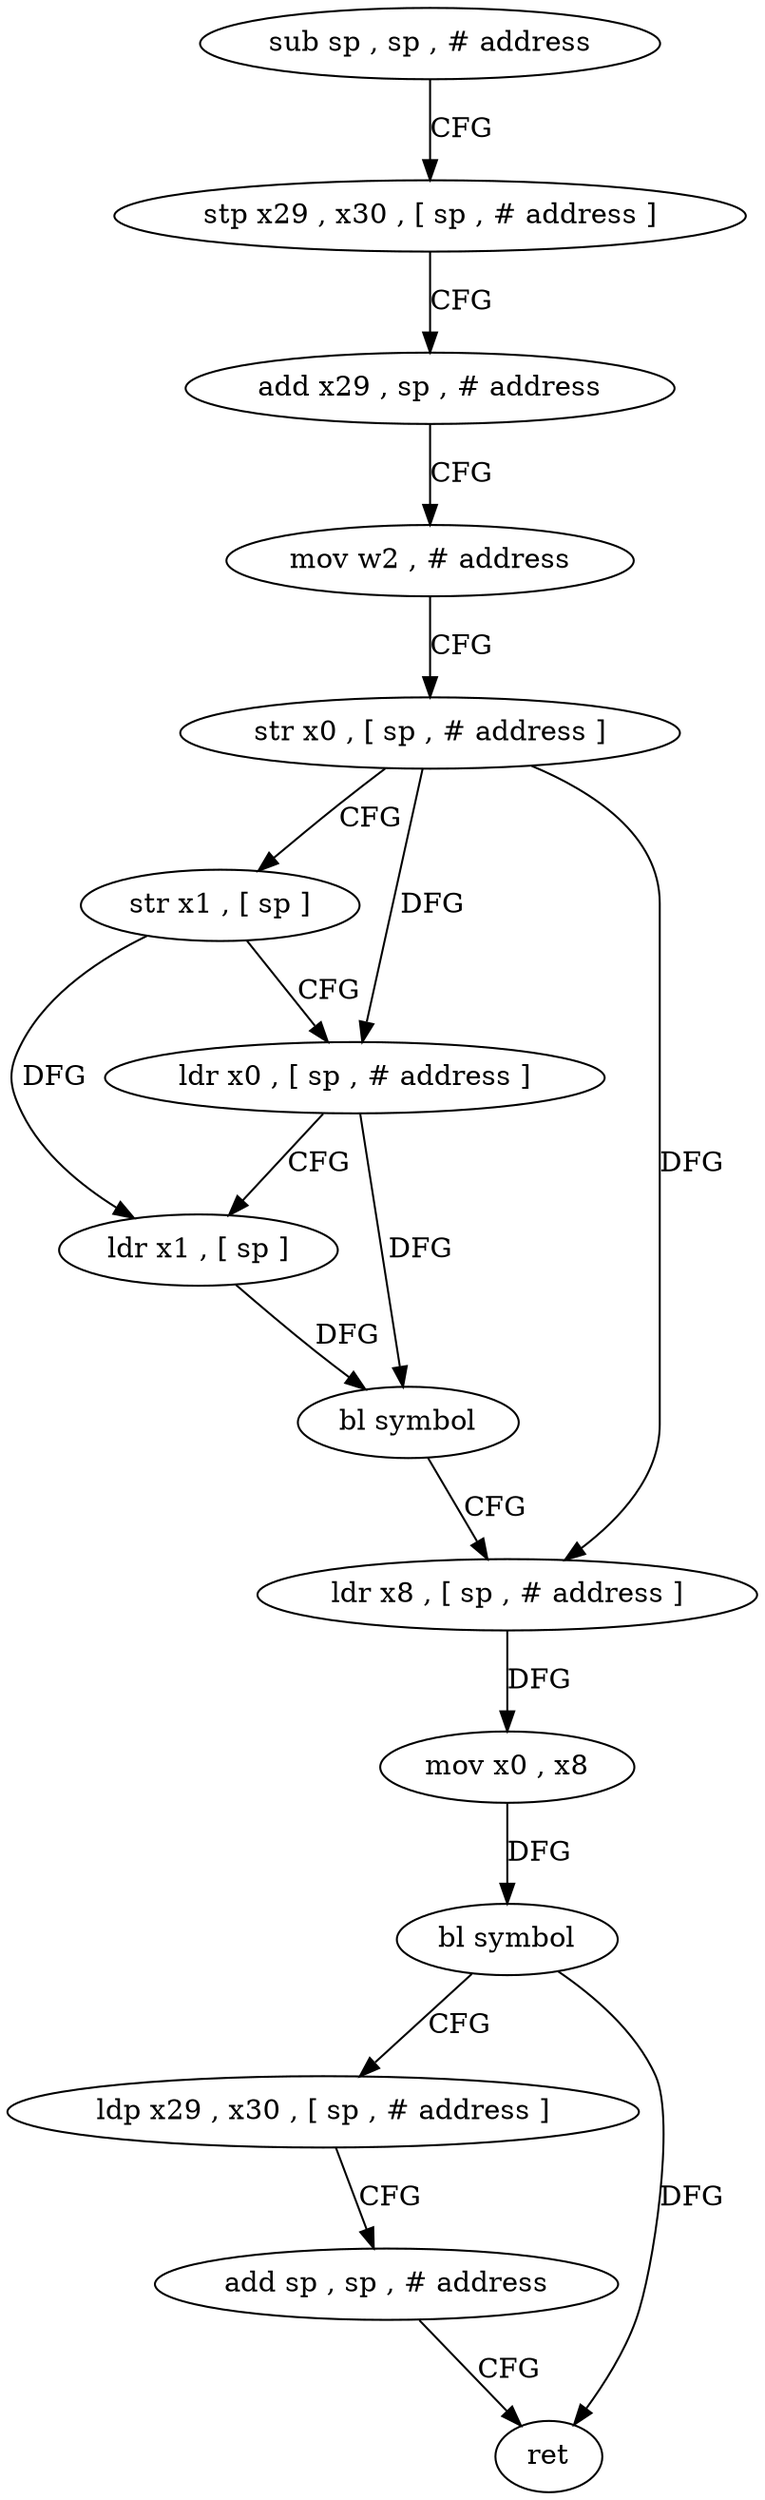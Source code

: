 digraph "func" {
"4211828" [label = "sub sp , sp , # address" ]
"4211832" [label = "stp x29 , x30 , [ sp , # address ]" ]
"4211836" [label = "add x29 , sp , # address" ]
"4211840" [label = "mov w2 , # address" ]
"4211844" [label = "str x0 , [ sp , # address ]" ]
"4211848" [label = "str x1 , [ sp ]" ]
"4211852" [label = "ldr x0 , [ sp , # address ]" ]
"4211856" [label = "ldr x1 , [ sp ]" ]
"4211860" [label = "bl symbol" ]
"4211864" [label = "ldr x8 , [ sp , # address ]" ]
"4211868" [label = "mov x0 , x8" ]
"4211872" [label = "bl symbol" ]
"4211876" [label = "ldp x29 , x30 , [ sp , # address ]" ]
"4211880" [label = "add sp , sp , # address" ]
"4211884" [label = "ret" ]
"4211828" -> "4211832" [ label = "CFG" ]
"4211832" -> "4211836" [ label = "CFG" ]
"4211836" -> "4211840" [ label = "CFG" ]
"4211840" -> "4211844" [ label = "CFG" ]
"4211844" -> "4211848" [ label = "CFG" ]
"4211844" -> "4211852" [ label = "DFG" ]
"4211844" -> "4211864" [ label = "DFG" ]
"4211848" -> "4211852" [ label = "CFG" ]
"4211848" -> "4211856" [ label = "DFG" ]
"4211852" -> "4211856" [ label = "CFG" ]
"4211852" -> "4211860" [ label = "DFG" ]
"4211856" -> "4211860" [ label = "DFG" ]
"4211860" -> "4211864" [ label = "CFG" ]
"4211864" -> "4211868" [ label = "DFG" ]
"4211868" -> "4211872" [ label = "DFG" ]
"4211872" -> "4211876" [ label = "CFG" ]
"4211872" -> "4211884" [ label = "DFG" ]
"4211876" -> "4211880" [ label = "CFG" ]
"4211880" -> "4211884" [ label = "CFG" ]
}
